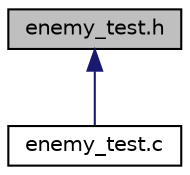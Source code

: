 digraph "enemy_test.h"
{
 // LATEX_PDF_SIZE
  edge [fontname="Helvetica",fontsize="10",labelfontname="Helvetica",labelfontsize="10"];
  node [fontname="Helvetica",fontsize="10",shape=record];
  Node1 [label="enemy_test.h",height=0.2,width=0.4,color="black", fillcolor="grey75", style="filled", fontcolor="black",tooltip="It declares the tests for the enemy module."];
  Node1 -> Node2 [dir="back",color="midnightblue",fontsize="10",style="solid",fontname="Helvetica"];
  Node2 [label="enemy_test.c",height=0.2,width=0.4,color="black", fillcolor="white", style="filled",URL="$enemy__test_8c.html",tooltip="It tests enemy module."];
}
